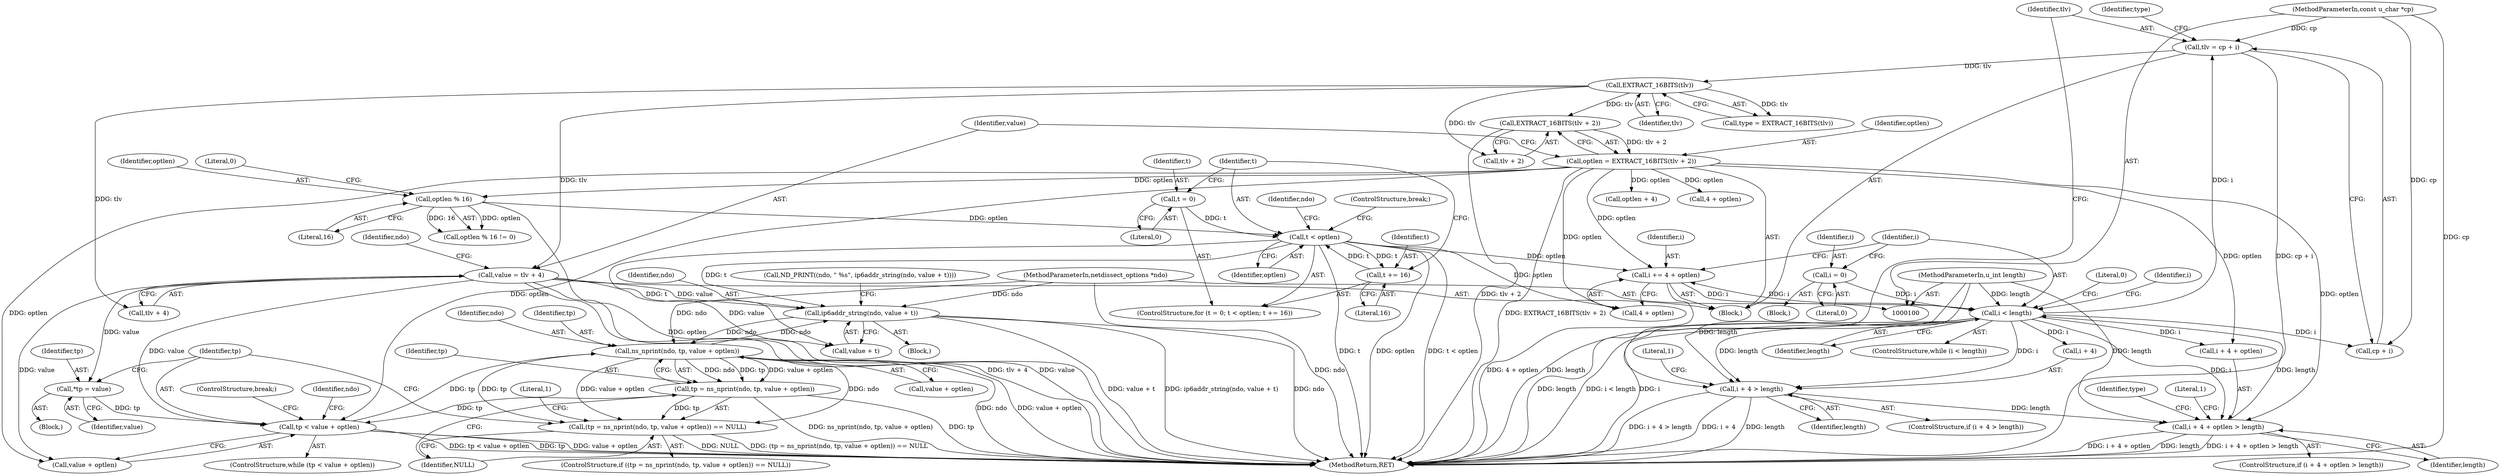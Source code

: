 digraph "0_tcpdump_39582c04cc5e34054b2936b423072fb9df2ff6ef@pointer" {
"1000231" [label="(Call,ip6addr_string(ndo, value + t))"];
"1000258" [label="(Call,ns_nprint(ndo, tp, value + optlen))"];
"1000231" [label="(Call,ip6addr_string(ndo, value + t))"];
"1000101" [label="(MethodParameterIn,netdissect_options *ndo)"];
"1000144" [label="(Call,value = tlv + 4)"];
"1000136" [label="(Call,EXTRACT_16BITS(tlv))"];
"1000129" [label="(Call,tlv = cp + i)"];
"1000102" [label="(MethodParameterIn,const u_char *cp)"];
"1000116" [label="(Call,i < length)"];
"1000112" [label="(Call,i = 0)"];
"1000269" [label="(Call,i += 4 + optlen)"];
"1000220" [label="(Call,t < optlen)"];
"1000217" [label="(Call,t = 0)"];
"1000223" [label="(Call,t += 16)"];
"1000202" [label="(Call,optlen % 16)"];
"1000138" [label="(Call,optlen = EXTRACT_16BITS(tlv + 2))"];
"1000140" [label="(Call,EXTRACT_16BITS(tlv + 2))"];
"1000184" [label="(Call,i + 4 + optlen > length)"];
"1000121" [label="(Call,i + 4 > length)"];
"1000103" [label="(MethodParameterIn,u_int length)"];
"1000244" [label="(Call,tp < value + optlen)"];
"1000256" [label="(Call,tp = ns_nprint(ndo, tp, value + optlen))"];
"1000240" [label="(Call,*tp = value)"];
"1000255" [label="(Call,(tp = ns_nprint(ndo, tp, value + optlen)) == NULL)"];
"1000242" [label="(Identifier,value)"];
"1000243" [label="(ControlStructure,while (tp < value + optlen))"];
"1000128" [label="(Literal,1)"];
"1000220" [label="(Call,t < optlen)"];
"1000258" [label="(Call,ns_nprint(ndo, tp, value + optlen))"];
"1000151" [label="(Identifier,ndo)"];
"1000257" [label="(Identifier,tp)"];
"1000232" [label="(Identifier,ndo)"];
"1000137" [label="(Identifier,tlv)"];
"1000270" [label="(Identifier,i)"];
"1000117" [label="(Identifier,i)"];
"1000141" [label="(Call,tlv + 2)"];
"1000219" [label="(Literal,0)"];
"1000118" [label="(Identifier,length)"];
"1000271" [label="(Call,4 + optlen)"];
"1000146" [label="(Call,tlv + 4)"];
"1000217" [label="(Call,t = 0)"];
"1000240" [label="(Call,*tp = value)"];
"1000228" [label="(Identifier,ndo)"];
"1000275" [label="(Literal,0)"];
"1000233" [label="(Call,value + t)"];
"1000116" [label="(Call,i < length)"];
"1000241" [label="(Identifier,tp)"];
"1000195" [label="(Identifier,type)"];
"1000115" [label="(ControlStructure,while (i < length))"];
"1000114" [label="(Literal,0)"];
"1000145" [label="(Identifier,value)"];
"1000236" [label="(ControlStructure,break;)"];
"1000123" [label="(Identifier,i)"];
"1000144" [label="(Call,value = tlv + 4)"];
"1000252" [label="(Identifier,ndo)"];
"1000256" [label="(Call,tp = ns_nprint(ndo, tp, value + optlen))"];
"1000205" [label="(Literal,0)"];
"1000120" [label="(ControlStructure,if (i + 4 > length))"];
"1000119" [label="(Block,)"];
"1000136" [label="(Call,EXTRACT_16BITS(tlv))"];
"1000216" [label="(ControlStructure,for (t = 0; t < optlen; t += 16))"];
"1000264" [label="(Identifier,NULL)"];
"1000245" [label="(Identifier,tp)"];
"1000102" [label="(MethodParameterIn,const u_char *cp)"];
"1000244" [label="(Call,tp < value + optlen)"];
"1000226" [label="(Call,ND_PRINT((ndo, \" %s\", ip6addr_string(ndo, value + t))))"];
"1000260" [label="(Identifier,tp)"];
"1000231" [label="(Call,ip6addr_string(ndo, value + t))"];
"1000224" [label="(Identifier,t)"];
"1000122" [label="(Call,i + 4)"];
"1000130" [label="(Identifier,tlv)"];
"1000222" [label="(Identifier,optlen)"];
"1000204" [label="(Literal,16)"];
"1000190" [label="(Identifier,length)"];
"1000101" [label="(MethodParameterIn,netdissect_options *ndo)"];
"1000183" [label="(ControlStructure,if (i + 4 + optlen > length))"];
"1000131" [label="(Call,cp + i)"];
"1000103" [label="(MethodParameterIn,u_int length)"];
"1000269" [label="(Call,i += 4 + optlen)"];
"1000268" [label="(ControlStructure,break;)"];
"1000134" [label="(Call,type = EXTRACT_16BITS(tlv))"];
"1000276" [label="(MethodReturn,RET)"];
"1000105" [label="(Block,)"];
"1000259" [label="(Identifier,ndo)"];
"1000121" [label="(Call,i + 4 > length)"];
"1000254" [label="(ControlStructure,if ((tp = ns_nprint(ndo, tp, value + optlen)) == NULL))"];
"1000139" [label="(Identifier,optlen)"];
"1000221" [label="(Identifier,t)"];
"1000246" [label="(Call,value + optlen)"];
"1000267" [label="(Literal,1)"];
"1000223" [label="(Call,t += 16)"];
"1000180" [label="(Call,optlen + 4)"];
"1000225" [label="(Literal,16)"];
"1000140" [label="(Call,EXTRACT_16BITS(tlv + 2))"];
"1000113" [label="(Identifier,i)"];
"1000184" [label="(Call,i + 4 + optlen > length)"];
"1000138" [label="(Call,optlen = EXTRACT_16BITS(tlv + 2))"];
"1000135" [label="(Identifier,type)"];
"1000203" [label="(Identifier,optlen)"];
"1000129" [label="(Call,tlv = cp + i)"];
"1000229" [label="(Block,)"];
"1000187" [label="(Call,4 + optlen)"];
"1000125" [label="(Identifier,length)"];
"1000112" [label="(Call,i = 0)"];
"1000255" [label="(Call,(tp = ns_nprint(ndo, tp, value + optlen)) == NULL)"];
"1000202" [label="(Call,optlen % 16)"];
"1000238" [label="(Block,)"];
"1000201" [label="(Call,optlen % 16 != 0)"];
"1000261" [label="(Call,value + optlen)"];
"1000218" [label="(Identifier,t)"];
"1000185" [label="(Call,i + 4 + optlen)"];
"1000193" [label="(Literal,1)"];
"1000231" -> "1000229"  [label="AST: "];
"1000231" -> "1000233"  [label="CFG: "];
"1000232" -> "1000231"  [label="AST: "];
"1000233" -> "1000231"  [label="AST: "];
"1000226" -> "1000231"  [label="CFG: "];
"1000231" -> "1000276"  [label="DDG: value + t"];
"1000231" -> "1000276"  [label="DDG: ip6addr_string(ndo, value + t)"];
"1000231" -> "1000276"  [label="DDG: ndo"];
"1000258" -> "1000231"  [label="DDG: ndo"];
"1000101" -> "1000231"  [label="DDG: ndo"];
"1000144" -> "1000231"  [label="DDG: value"];
"1000220" -> "1000231"  [label="DDG: t"];
"1000231" -> "1000258"  [label="DDG: ndo"];
"1000258" -> "1000256"  [label="AST: "];
"1000258" -> "1000261"  [label="CFG: "];
"1000259" -> "1000258"  [label="AST: "];
"1000260" -> "1000258"  [label="AST: "];
"1000261" -> "1000258"  [label="AST: "];
"1000256" -> "1000258"  [label="CFG: "];
"1000258" -> "1000276"  [label="DDG: ndo"];
"1000258" -> "1000276"  [label="DDG: value + optlen"];
"1000258" -> "1000255"  [label="DDG: ndo"];
"1000258" -> "1000255"  [label="DDG: tp"];
"1000258" -> "1000255"  [label="DDG: value + optlen"];
"1000258" -> "1000256"  [label="DDG: ndo"];
"1000258" -> "1000256"  [label="DDG: tp"];
"1000258" -> "1000256"  [label="DDG: value + optlen"];
"1000101" -> "1000258"  [label="DDG: ndo"];
"1000244" -> "1000258"  [label="DDG: tp"];
"1000101" -> "1000100"  [label="AST: "];
"1000101" -> "1000276"  [label="DDG: ndo"];
"1000144" -> "1000119"  [label="AST: "];
"1000144" -> "1000146"  [label="CFG: "];
"1000145" -> "1000144"  [label="AST: "];
"1000146" -> "1000144"  [label="AST: "];
"1000151" -> "1000144"  [label="CFG: "];
"1000144" -> "1000276"  [label="DDG: value"];
"1000144" -> "1000276"  [label="DDG: tlv + 4"];
"1000136" -> "1000144"  [label="DDG: tlv"];
"1000144" -> "1000233"  [label="DDG: value"];
"1000144" -> "1000240"  [label="DDG: value"];
"1000144" -> "1000244"  [label="DDG: value"];
"1000144" -> "1000246"  [label="DDG: value"];
"1000136" -> "1000134"  [label="AST: "];
"1000136" -> "1000137"  [label="CFG: "];
"1000137" -> "1000136"  [label="AST: "];
"1000134" -> "1000136"  [label="CFG: "];
"1000136" -> "1000134"  [label="DDG: tlv"];
"1000129" -> "1000136"  [label="DDG: tlv"];
"1000136" -> "1000140"  [label="DDG: tlv"];
"1000136" -> "1000141"  [label="DDG: tlv"];
"1000136" -> "1000146"  [label="DDG: tlv"];
"1000129" -> "1000119"  [label="AST: "];
"1000129" -> "1000131"  [label="CFG: "];
"1000130" -> "1000129"  [label="AST: "];
"1000131" -> "1000129"  [label="AST: "];
"1000135" -> "1000129"  [label="CFG: "];
"1000129" -> "1000276"  [label="DDG: cp + i"];
"1000102" -> "1000129"  [label="DDG: cp"];
"1000116" -> "1000129"  [label="DDG: i"];
"1000102" -> "1000100"  [label="AST: "];
"1000102" -> "1000276"  [label="DDG: cp"];
"1000102" -> "1000131"  [label="DDG: cp"];
"1000116" -> "1000115"  [label="AST: "];
"1000116" -> "1000118"  [label="CFG: "];
"1000117" -> "1000116"  [label="AST: "];
"1000118" -> "1000116"  [label="AST: "];
"1000123" -> "1000116"  [label="CFG: "];
"1000275" -> "1000116"  [label="CFG: "];
"1000116" -> "1000276"  [label="DDG: i"];
"1000116" -> "1000276"  [label="DDG: length"];
"1000116" -> "1000276"  [label="DDG: i < length"];
"1000112" -> "1000116"  [label="DDG: i"];
"1000269" -> "1000116"  [label="DDG: i"];
"1000184" -> "1000116"  [label="DDG: length"];
"1000103" -> "1000116"  [label="DDG: length"];
"1000116" -> "1000121"  [label="DDG: i"];
"1000116" -> "1000121"  [label="DDG: length"];
"1000116" -> "1000122"  [label="DDG: i"];
"1000116" -> "1000131"  [label="DDG: i"];
"1000116" -> "1000184"  [label="DDG: i"];
"1000116" -> "1000185"  [label="DDG: i"];
"1000116" -> "1000269"  [label="DDG: i"];
"1000112" -> "1000105"  [label="AST: "];
"1000112" -> "1000114"  [label="CFG: "];
"1000113" -> "1000112"  [label="AST: "];
"1000114" -> "1000112"  [label="AST: "];
"1000117" -> "1000112"  [label="CFG: "];
"1000269" -> "1000119"  [label="AST: "];
"1000269" -> "1000271"  [label="CFG: "];
"1000270" -> "1000269"  [label="AST: "];
"1000271" -> "1000269"  [label="AST: "];
"1000117" -> "1000269"  [label="CFG: "];
"1000269" -> "1000276"  [label="DDG: 4 + optlen"];
"1000220" -> "1000269"  [label="DDG: optlen"];
"1000138" -> "1000269"  [label="DDG: optlen"];
"1000220" -> "1000216"  [label="AST: "];
"1000220" -> "1000222"  [label="CFG: "];
"1000221" -> "1000220"  [label="AST: "];
"1000222" -> "1000220"  [label="AST: "];
"1000228" -> "1000220"  [label="CFG: "];
"1000236" -> "1000220"  [label="CFG: "];
"1000220" -> "1000276"  [label="DDG: t"];
"1000220" -> "1000276"  [label="DDG: optlen"];
"1000220" -> "1000276"  [label="DDG: t < optlen"];
"1000217" -> "1000220"  [label="DDG: t"];
"1000223" -> "1000220"  [label="DDG: t"];
"1000202" -> "1000220"  [label="DDG: optlen"];
"1000220" -> "1000223"  [label="DDG: t"];
"1000220" -> "1000233"  [label="DDG: t"];
"1000220" -> "1000271"  [label="DDG: optlen"];
"1000217" -> "1000216"  [label="AST: "];
"1000217" -> "1000219"  [label="CFG: "];
"1000218" -> "1000217"  [label="AST: "];
"1000219" -> "1000217"  [label="AST: "];
"1000221" -> "1000217"  [label="CFG: "];
"1000223" -> "1000216"  [label="AST: "];
"1000223" -> "1000225"  [label="CFG: "];
"1000224" -> "1000223"  [label="AST: "];
"1000225" -> "1000223"  [label="AST: "];
"1000221" -> "1000223"  [label="CFG: "];
"1000202" -> "1000201"  [label="AST: "];
"1000202" -> "1000204"  [label="CFG: "];
"1000203" -> "1000202"  [label="AST: "];
"1000204" -> "1000202"  [label="AST: "];
"1000205" -> "1000202"  [label="CFG: "];
"1000202" -> "1000276"  [label="DDG: optlen"];
"1000202" -> "1000201"  [label="DDG: optlen"];
"1000202" -> "1000201"  [label="DDG: 16"];
"1000138" -> "1000202"  [label="DDG: optlen"];
"1000138" -> "1000119"  [label="AST: "];
"1000138" -> "1000140"  [label="CFG: "];
"1000139" -> "1000138"  [label="AST: "];
"1000140" -> "1000138"  [label="AST: "];
"1000145" -> "1000138"  [label="CFG: "];
"1000138" -> "1000276"  [label="DDG: EXTRACT_16BITS(tlv + 2)"];
"1000140" -> "1000138"  [label="DDG: tlv + 2"];
"1000138" -> "1000180"  [label="DDG: optlen"];
"1000138" -> "1000184"  [label="DDG: optlen"];
"1000138" -> "1000185"  [label="DDG: optlen"];
"1000138" -> "1000187"  [label="DDG: optlen"];
"1000138" -> "1000244"  [label="DDG: optlen"];
"1000138" -> "1000246"  [label="DDG: optlen"];
"1000138" -> "1000271"  [label="DDG: optlen"];
"1000140" -> "1000141"  [label="CFG: "];
"1000141" -> "1000140"  [label="AST: "];
"1000140" -> "1000276"  [label="DDG: tlv + 2"];
"1000184" -> "1000183"  [label="AST: "];
"1000184" -> "1000190"  [label="CFG: "];
"1000185" -> "1000184"  [label="AST: "];
"1000190" -> "1000184"  [label="AST: "];
"1000193" -> "1000184"  [label="CFG: "];
"1000195" -> "1000184"  [label="CFG: "];
"1000184" -> "1000276"  [label="DDG: i + 4 + optlen"];
"1000184" -> "1000276"  [label="DDG: length"];
"1000184" -> "1000276"  [label="DDG: i + 4 + optlen > length"];
"1000121" -> "1000184"  [label="DDG: length"];
"1000103" -> "1000184"  [label="DDG: length"];
"1000121" -> "1000120"  [label="AST: "];
"1000121" -> "1000125"  [label="CFG: "];
"1000122" -> "1000121"  [label="AST: "];
"1000125" -> "1000121"  [label="AST: "];
"1000128" -> "1000121"  [label="CFG: "];
"1000130" -> "1000121"  [label="CFG: "];
"1000121" -> "1000276"  [label="DDG: length"];
"1000121" -> "1000276"  [label="DDG: i + 4 > length"];
"1000121" -> "1000276"  [label="DDG: i + 4"];
"1000103" -> "1000121"  [label="DDG: length"];
"1000103" -> "1000100"  [label="AST: "];
"1000103" -> "1000276"  [label="DDG: length"];
"1000244" -> "1000243"  [label="AST: "];
"1000244" -> "1000246"  [label="CFG: "];
"1000245" -> "1000244"  [label="AST: "];
"1000246" -> "1000244"  [label="AST: "];
"1000252" -> "1000244"  [label="CFG: "];
"1000268" -> "1000244"  [label="CFG: "];
"1000244" -> "1000276"  [label="DDG: tp < value + optlen"];
"1000244" -> "1000276"  [label="DDG: tp"];
"1000244" -> "1000276"  [label="DDG: value + optlen"];
"1000256" -> "1000244"  [label="DDG: tp"];
"1000240" -> "1000244"  [label="DDG: tp"];
"1000256" -> "1000255"  [label="AST: "];
"1000257" -> "1000256"  [label="AST: "];
"1000264" -> "1000256"  [label="CFG: "];
"1000256" -> "1000276"  [label="DDG: ns_nprint(ndo, tp, value + optlen)"];
"1000256" -> "1000276"  [label="DDG: tp"];
"1000256" -> "1000255"  [label="DDG: tp"];
"1000240" -> "1000238"  [label="AST: "];
"1000240" -> "1000242"  [label="CFG: "];
"1000241" -> "1000240"  [label="AST: "];
"1000242" -> "1000240"  [label="AST: "];
"1000245" -> "1000240"  [label="CFG: "];
"1000255" -> "1000254"  [label="AST: "];
"1000255" -> "1000264"  [label="CFG: "];
"1000264" -> "1000255"  [label="AST: "];
"1000245" -> "1000255"  [label="CFG: "];
"1000267" -> "1000255"  [label="CFG: "];
"1000255" -> "1000276"  [label="DDG: (tp = ns_nprint(ndo, tp, value + optlen)) == NULL"];
"1000255" -> "1000276"  [label="DDG: NULL"];
}
